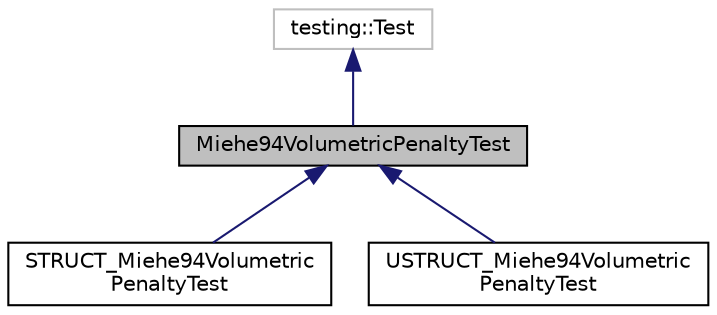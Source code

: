 digraph "Miehe94VolumetricPenaltyTest"
{
 // LATEX_PDF_SIZE
  edge [fontname="Helvetica",fontsize="10",labelfontname="Helvetica",labelfontsize="10"];
  node [fontname="Helvetica",fontsize="10",shape=record];
  Node1 [label="Miehe94VolumetricPenaltyTest",height=0.2,width=0.4,color="black", fillcolor="grey75", style="filled", fontcolor="black",tooltip="Test fixture class for the Miehe94 Volumetric penalty model."];
  Node2 -> Node1 [dir="back",color="midnightblue",fontsize="10",style="solid",fontname="Helvetica"];
  Node2 [label="testing::Test",height=0.2,width=0.4,color="grey75", fillcolor="white", style="filled",tooltip=" "];
  Node1 -> Node3 [dir="back",color="midnightblue",fontsize="10",style="solid",fontname="Helvetica"];
  Node3 [label="STRUCT_Miehe94Volumetric\lPenaltyTest",height=0.2,width=0.4,color="black", fillcolor="white", style="filled",URL="$class_s_t_r_u_c_t___miehe94_volumetric_penalty_test.html",tooltip="Test fixture class for STRUCT Miehe94 penalty model."];
  Node1 -> Node4 [dir="back",color="midnightblue",fontsize="10",style="solid",fontname="Helvetica"];
  Node4 [label="USTRUCT_Miehe94Volumetric\lPenaltyTest",height=0.2,width=0.4,color="black", fillcolor="white", style="filled",URL="$class_u_s_t_r_u_c_t___miehe94_volumetric_penalty_test.html",tooltip="Test fixture class for USTRUCT Miehe94 penalty model."];
}
